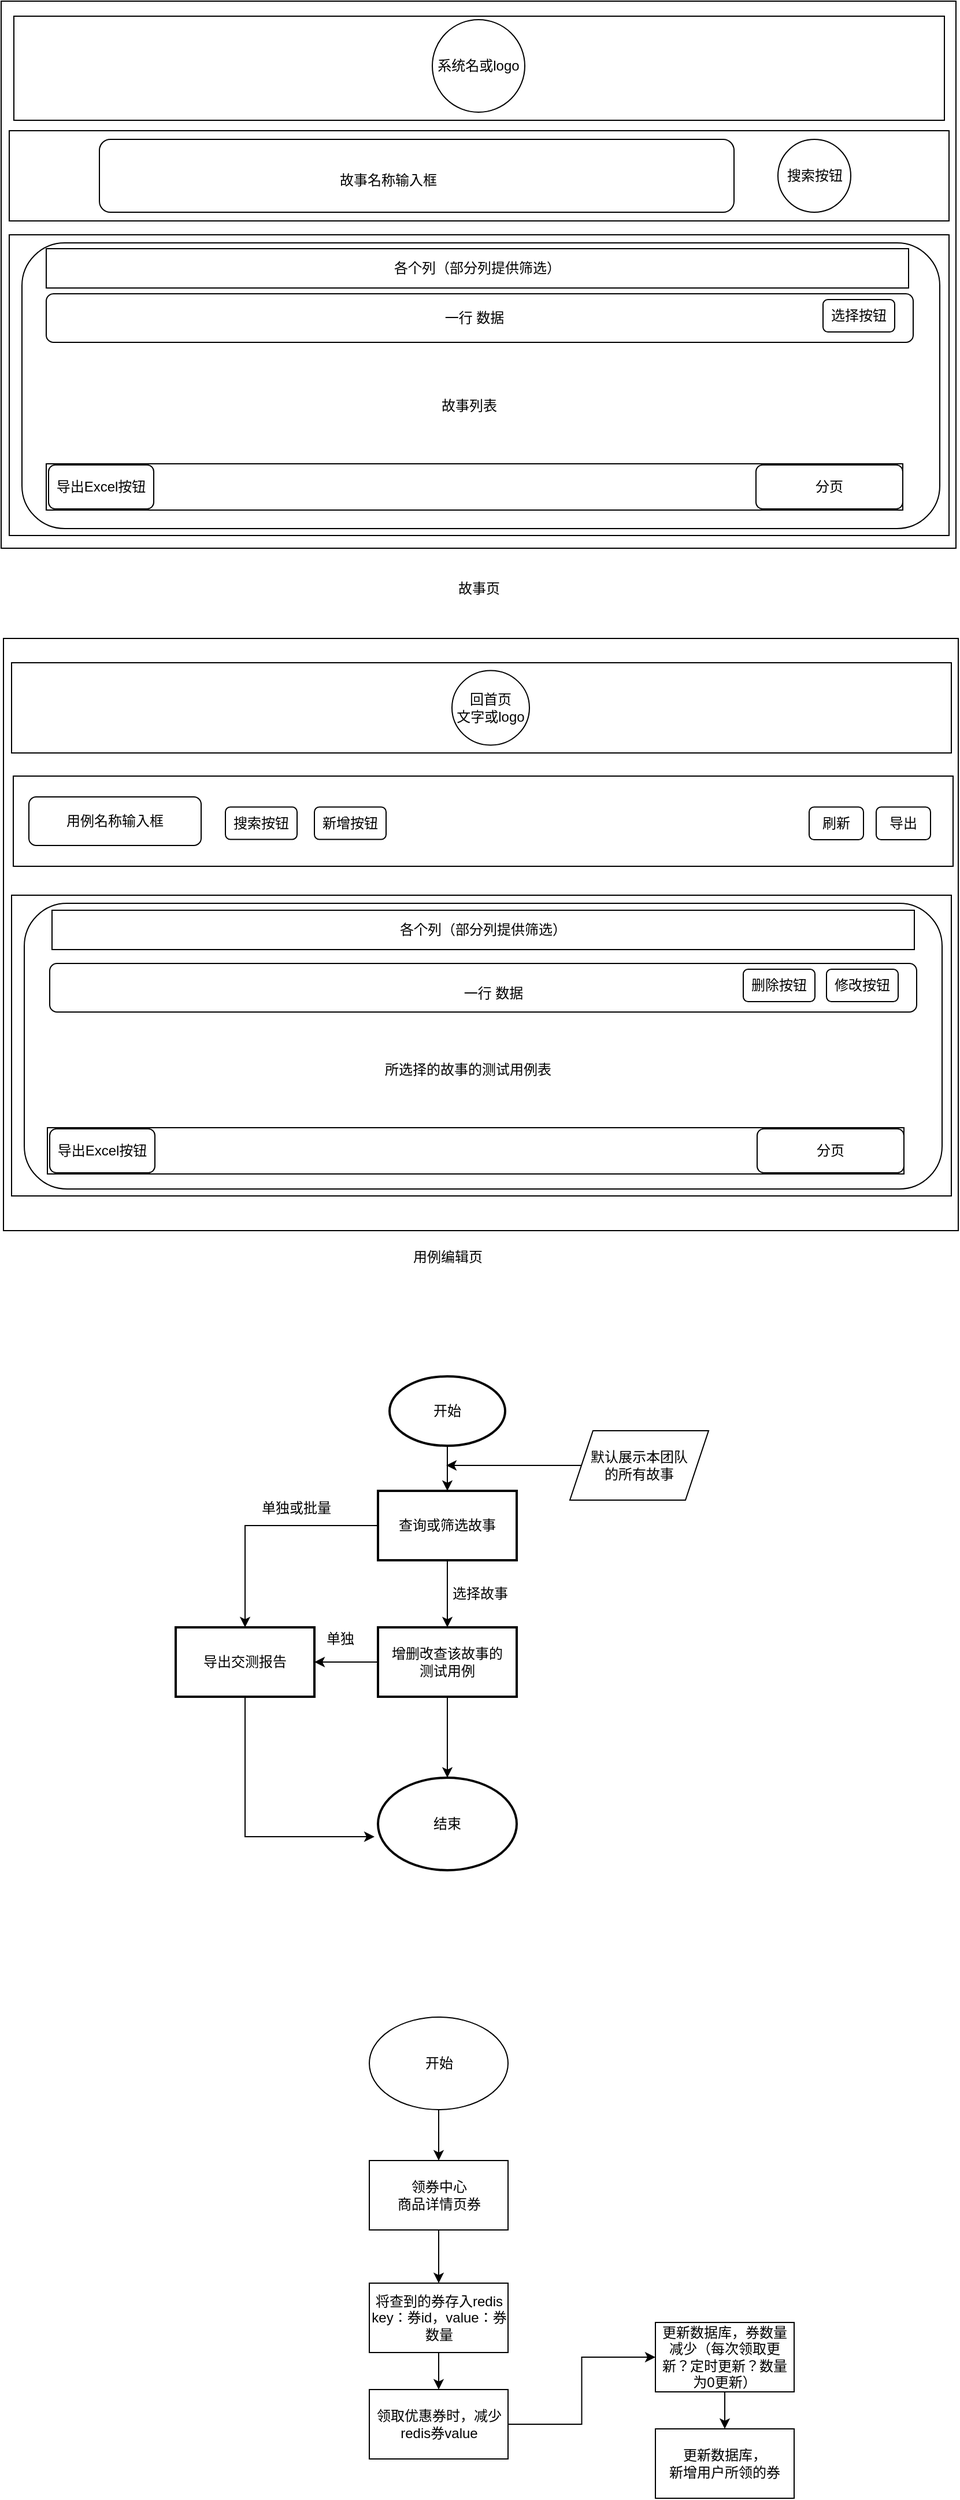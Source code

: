 <mxfile version="13.8.8" type="github">
  <diagram id="KSNdyoD9CJhGDInZiR0q" name="Page-1">
    <mxGraphModel dx="1865" dy="580" grid="0" gridSize="10" guides="1" tooltips="1" connect="1" arrows="1" fold="1" page="1" pageScale="1" pageWidth="827" pageHeight="1169" math="0" shadow="0">
      <root>
        <mxCell id="0" />
        <mxCell id="1" parent="0" />
        <mxCell id="_sOLBBAnQOJj8jyo4fsQ-3" value="" style="rounded=0;whiteSpace=wrap;html=1;" parent="1" vertex="1">
          <mxGeometry x="-1" y="43" width="826" height="473" as="geometry" />
        </mxCell>
        <mxCell id="_sOLBBAnQOJj8jyo4fsQ-4" value="" style="rounded=0;whiteSpace=wrap;html=1;" parent="1" vertex="1">
          <mxGeometry x="6" y="155" width="813" height="78" as="geometry" />
        </mxCell>
        <mxCell id="_sOLBBAnQOJj8jyo4fsQ-5" value="" style="rounded=1;whiteSpace=wrap;html=1;" parent="1" vertex="1">
          <mxGeometry x="84" y="162.5" width="549" height="63" as="geometry" />
        </mxCell>
        <mxCell id="_sOLBBAnQOJj8jyo4fsQ-6" value="" style="ellipse;whiteSpace=wrap;html=1;aspect=fixed;" parent="1" vertex="1">
          <mxGeometry x="671" y="162.5" width="63" height="63" as="geometry" />
        </mxCell>
        <mxCell id="_sOLBBAnQOJj8jyo4fsQ-7" value="" style="rounded=0;whiteSpace=wrap;html=1;" parent="1" vertex="1">
          <mxGeometry x="6" y="245" width="813" height="260" as="geometry" />
        </mxCell>
        <mxCell id="_sOLBBAnQOJj8jyo4fsQ-8" value="" style="rounded=1;whiteSpace=wrap;html=1;" parent="1" vertex="1">
          <mxGeometry x="17" y="252" width="794" height="247" as="geometry" />
        </mxCell>
        <mxCell id="JLEJkPaVuerRpg4LAD68-1" value="故事名称输入框" style="text;html=1;strokeColor=none;fillColor=none;align=center;verticalAlign=middle;whiteSpace=wrap;rounded=0;" parent="1" vertex="1">
          <mxGeometry x="134.5" y="179" width="398" height="38" as="geometry" />
        </mxCell>
        <mxCell id="JLEJkPaVuerRpg4LAD68-2" value="搜索按钮" style="text;html=1;strokeColor=none;fillColor=none;align=center;verticalAlign=middle;whiteSpace=wrap;rounded=0;" parent="1" vertex="1">
          <mxGeometry x="676.5" y="182.5" width="52" height="23" as="geometry" />
        </mxCell>
        <mxCell id="JLEJkPaVuerRpg4LAD68-3" value="故事列表" style="text;html=1;strokeColor=none;fillColor=none;align=center;verticalAlign=middle;whiteSpace=wrap;rounded=0;" parent="1" vertex="1">
          <mxGeometry x="215" y="362" width="378" height="62" as="geometry" />
        </mxCell>
        <mxCell id="JLEJkPaVuerRpg4LAD68-4" value="" style="rounded=0;whiteSpace=wrap;html=1;" parent="1" vertex="1">
          <mxGeometry x="1" y="594" width="826" height="512" as="geometry" />
        </mxCell>
        <mxCell id="JLEJkPaVuerRpg4LAD68-5" value="" style="rounded=0;whiteSpace=wrap;html=1;" parent="1" vertex="1">
          <mxGeometry x="8" y="615" width="813" height="78" as="geometry" />
        </mxCell>
        <mxCell id="JLEJkPaVuerRpg4LAD68-8" value="" style="rounded=0;whiteSpace=wrap;html=1;" parent="1" vertex="1">
          <mxGeometry x="8" y="816" width="813" height="260" as="geometry" />
        </mxCell>
        <mxCell id="JLEJkPaVuerRpg4LAD68-9" value="" style="rounded=1;whiteSpace=wrap;html=1;" parent="1" vertex="1">
          <mxGeometry x="19" y="823" width="794" height="247" as="geometry" />
        </mxCell>
        <mxCell id="JLEJkPaVuerRpg4LAD68-12" value="所选择的故事的测试用例表" style="text;html=1;strokeColor=none;fillColor=none;align=center;verticalAlign=middle;whiteSpace=wrap;rounded=0;" parent="1" vertex="1">
          <mxGeometry x="236" y="933" width="334" height="68" as="geometry" />
        </mxCell>
        <mxCell id="JLEJkPaVuerRpg4LAD68-16" value="各个列（部分列提供筛选）" style="rounded=0;whiteSpace=wrap;html=1;" parent="1" vertex="1">
          <mxGeometry x="38" y="257" width="746" height="34" as="geometry" />
        </mxCell>
        <mxCell id="JLEJkPaVuerRpg4LAD68-18" value="" style="rounded=1;whiteSpace=wrap;html=1;" parent="1" vertex="1">
          <mxGeometry x="38" y="296" width="750" height="42" as="geometry" />
        </mxCell>
        <mxCell id="JLEJkPaVuerRpg4LAD68-17" value="选择按钮" style="rounded=1;whiteSpace=wrap;html=1;" parent="1" vertex="1">
          <mxGeometry x="710" y="301" width="62" height="28" as="geometry" />
        </mxCell>
        <mxCell id="JLEJkPaVuerRpg4LAD68-19" value="一行 数据" style="text;html=1;strokeColor=none;fillColor=none;align=center;verticalAlign=middle;whiteSpace=wrap;rounded=0;" parent="1" vertex="1">
          <mxGeometry x="269" y="303.25" width="279" height="27.5" as="geometry" />
        </mxCell>
        <mxCell id="JLEJkPaVuerRpg4LAD68-20" value="各个列（部分列提供筛选）" style="rounded=0;whiteSpace=wrap;html=1;" parent="1" vertex="1">
          <mxGeometry x="43" y="829" width="746" height="34" as="geometry" />
        </mxCell>
        <mxCell id="JLEJkPaVuerRpg4LAD68-21" value="" style="rounded=1;whiteSpace=wrap;html=1;" parent="1" vertex="1">
          <mxGeometry x="41" y="875" width="750" height="42" as="geometry" />
        </mxCell>
        <mxCell id="JLEJkPaVuerRpg4LAD68-22" value="修改按钮" style="rounded=1;whiteSpace=wrap;html=1;" parent="1" vertex="1">
          <mxGeometry x="713" y="880" width="62" height="28" as="geometry" />
        </mxCell>
        <mxCell id="JLEJkPaVuerRpg4LAD68-23" value="一行 数据" style="text;html=1;strokeColor=none;fillColor=none;align=center;verticalAlign=middle;whiteSpace=wrap;rounded=0;" parent="1" vertex="1">
          <mxGeometry x="295" y="890" width="260" height="22.5" as="geometry" />
        </mxCell>
        <mxCell id="JLEJkPaVuerRpg4LAD68-24" value="删除按钮" style="rounded=1;whiteSpace=wrap;html=1;" parent="1" vertex="1">
          <mxGeometry x="641" y="880" width="62" height="28" as="geometry" />
        </mxCell>
        <mxCell id="JLEJkPaVuerRpg4LAD68-26" value="" style="rounded=0;whiteSpace=wrap;html=1;" parent="1" vertex="1">
          <mxGeometry x="38" y="443" width="741" height="40" as="geometry" />
        </mxCell>
        <mxCell id="JLEJkPaVuerRpg4LAD68-27" value="导出Excel按钮" style="rounded=1;whiteSpace=wrap;html=1;" parent="1" vertex="1">
          <mxGeometry x="40" y="444" width="91" height="38" as="geometry" />
        </mxCell>
        <mxCell id="JLEJkPaVuerRpg4LAD68-28" value="分页" style="rounded=1;whiteSpace=wrap;html=1;" parent="1" vertex="1">
          <mxGeometry x="652" y="444" width="127" height="38" as="geometry" />
        </mxCell>
        <mxCell id="JLEJkPaVuerRpg4LAD68-29" value="" style="rounded=0;whiteSpace=wrap;html=1;" parent="1" vertex="1">
          <mxGeometry x="39" y="1017" width="741" height="40" as="geometry" />
        </mxCell>
        <mxCell id="JLEJkPaVuerRpg4LAD68-30" value="导出Excel按钮" style="rounded=1;whiteSpace=wrap;html=1;" parent="1" vertex="1">
          <mxGeometry x="41" y="1018" width="91" height="38" as="geometry" />
        </mxCell>
        <mxCell id="JLEJkPaVuerRpg4LAD68-31" value="分页" style="rounded=1;whiteSpace=wrap;html=1;" parent="1" vertex="1">
          <mxGeometry x="653" y="1018" width="127" height="38" as="geometry" />
        </mxCell>
        <mxCell id="JLEJkPaVuerRpg4LAD68-32" value="故事页" style="text;html=1;strokeColor=none;fillColor=none;align=center;verticalAlign=middle;whiteSpace=wrap;rounded=0;" parent="1" vertex="1">
          <mxGeometry x="359.5" y="536" width="105" height="30" as="geometry" />
        </mxCell>
        <mxCell id="JLEJkPaVuerRpg4LAD68-33" value="用例编辑页" style="text;html=1;strokeColor=none;fillColor=none;align=center;verticalAlign=middle;whiteSpace=wrap;rounded=0;" parent="1" vertex="1">
          <mxGeometry x="332.5" y="1114" width="105" height="30" as="geometry" />
        </mxCell>
        <mxCell id="JLEJkPaVuerRpg4LAD68-35" value="回首页&lt;br&gt;文字或logo" style="ellipse;whiteSpace=wrap;html=1;" parent="1" vertex="1">
          <mxGeometry x="389" y="621.75" width="67" height="64.5" as="geometry" />
        </mxCell>
        <mxCell id="YX3qU0leFFpuXJ6eF5CN-3" value="" style="edgeStyle=orthogonalEdgeStyle;rounded=0;orthogonalLoop=1;jettySize=auto;html=1;" parent="1" source="YX3qU0leFFpuXJ6eF5CN-1" target="YX3qU0leFFpuXJ6eF5CN-2" edge="1">
          <mxGeometry relative="1" as="geometry" />
        </mxCell>
        <mxCell id="YX3qU0leFFpuXJ6eF5CN-1" value="开始" style="strokeWidth=2;html=1;shape=mxgraph.flowchart.start_1;whiteSpace=wrap;" parent="1" vertex="1">
          <mxGeometry x="335" y="1232" width="100" height="60" as="geometry" />
        </mxCell>
        <mxCell id="YX3qU0leFFpuXJ6eF5CN-5" value="" style="edgeStyle=orthogonalEdgeStyle;rounded=0;orthogonalLoop=1;jettySize=auto;html=1;" parent="1" source="YX3qU0leFFpuXJ6eF5CN-2" target="YX3qU0leFFpuXJ6eF5CN-4" edge="1">
          <mxGeometry relative="1" as="geometry" />
        </mxCell>
        <mxCell id="YX3qU0leFFpuXJ6eF5CN-12" value="" style="edgeStyle=orthogonalEdgeStyle;rounded=0;orthogonalLoop=1;jettySize=auto;html=1;" parent="1" source="YX3qU0leFFpuXJ6eF5CN-2" target="YX3qU0leFFpuXJ6eF5CN-11" edge="1">
          <mxGeometry relative="1" as="geometry" />
        </mxCell>
        <mxCell id="YX3qU0leFFpuXJ6eF5CN-2" value="查询或筛选故事" style="whiteSpace=wrap;html=1;strokeWidth=2;" parent="1" vertex="1">
          <mxGeometry x="325" y="1331" width="120" height="60" as="geometry" />
        </mxCell>
        <mxCell id="YX3qU0leFFpuXJ6eF5CN-8" value="" style="edgeStyle=orthogonalEdgeStyle;rounded=0;orthogonalLoop=1;jettySize=auto;html=1;" parent="1" source="YX3qU0leFFpuXJ6eF5CN-4" target="YX3qU0leFFpuXJ6eF5CN-7" edge="1">
          <mxGeometry relative="1" as="geometry" />
        </mxCell>
        <mxCell id="YX3qU0leFFpuXJ6eF5CN-15" style="edgeStyle=orthogonalEdgeStyle;rounded=0;orthogonalLoop=1;jettySize=auto;html=1;exitX=0;exitY=0.5;exitDx=0;exitDy=0;" parent="1" source="YX3qU0leFFpuXJ6eF5CN-4" target="YX3qU0leFFpuXJ6eF5CN-11" edge="1">
          <mxGeometry relative="1" as="geometry" />
        </mxCell>
        <mxCell id="YX3qU0leFFpuXJ6eF5CN-4" value="增删改查该故事的&lt;br&gt;测试用例" style="whiteSpace=wrap;html=1;strokeWidth=2;" parent="1" vertex="1">
          <mxGeometry x="325" y="1449" width="120" height="60" as="geometry" />
        </mxCell>
        <mxCell id="YX3qU0leFFpuXJ6eF5CN-6" value="选择故事" style="text;html=1;align=center;verticalAlign=middle;resizable=0;points=[];autosize=1;" parent="1" vertex="1">
          <mxGeometry x="384" y="1411" width="58" height="18" as="geometry" />
        </mxCell>
        <mxCell id="YX3qU0leFFpuXJ6eF5CN-7" value="结束" style="ellipse;whiteSpace=wrap;html=1;strokeWidth=2;" parent="1" vertex="1">
          <mxGeometry x="325" y="1579" width="120" height="80" as="geometry" />
        </mxCell>
        <mxCell id="YX3qU0leFFpuXJ6eF5CN-10" style="edgeStyle=orthogonalEdgeStyle;rounded=0;orthogonalLoop=1;jettySize=auto;html=1;" parent="1" source="YX3qU0leFFpuXJ6eF5CN-9" edge="1">
          <mxGeometry relative="1" as="geometry">
            <mxPoint x="384" y="1309" as="targetPoint" />
          </mxGeometry>
        </mxCell>
        <mxCell id="YX3qU0leFFpuXJ6eF5CN-9" value="默认展示本团队&lt;br&gt;的所有故事" style="shape=parallelogram;perimeter=parallelogramPerimeter;whiteSpace=wrap;html=1;fixedSize=1;" parent="1" vertex="1">
          <mxGeometry x="491" y="1279" width="120" height="60" as="geometry" />
        </mxCell>
        <mxCell id="YX3qU0leFFpuXJ6eF5CN-13" style="edgeStyle=orthogonalEdgeStyle;rounded=0;orthogonalLoop=1;jettySize=auto;html=1;entryX=-0.025;entryY=0.638;entryDx=0;entryDy=0;entryPerimeter=0;" parent="1" source="YX3qU0leFFpuXJ6eF5CN-11" target="YX3qU0leFFpuXJ6eF5CN-7" edge="1">
          <mxGeometry relative="1" as="geometry">
            <Array as="points">
              <mxPoint x="210" y="1630" />
            </Array>
          </mxGeometry>
        </mxCell>
        <mxCell id="YX3qU0leFFpuXJ6eF5CN-11" value="导出交测报告" style="whiteSpace=wrap;html=1;strokeWidth=2;" parent="1" vertex="1">
          <mxGeometry x="150" y="1449" width="120" height="60" as="geometry" />
        </mxCell>
        <mxCell id="YX3qU0leFFpuXJ6eF5CN-14" value="单独或批量" style="text;html=1;align=center;verticalAlign=middle;resizable=0;points=[];autosize=1;" parent="1" vertex="1">
          <mxGeometry x="219" y="1337" width="70" height="18" as="geometry" />
        </mxCell>
        <mxCell id="YX3qU0leFFpuXJ6eF5CN-16" value="单独" style="text;html=1;align=center;verticalAlign=middle;resizable=0;points=[];autosize=1;" parent="1" vertex="1">
          <mxGeometry x="275" y="1450" width="34" height="18" as="geometry" />
        </mxCell>
        <mxCell id="YX3qU0leFFpuXJ6eF5CN-22" value="" style="rounded=0;whiteSpace=wrap;html=1;" parent="1" vertex="1">
          <mxGeometry x="9.5" y="713" width="813" height="78" as="geometry" />
        </mxCell>
        <mxCell id="JLEJkPaVuerRpg4LAD68-25" value="新增按钮" style="rounded=1;whiteSpace=wrap;html=1;" parent="1" vertex="1">
          <mxGeometry x="270" y="739.75" width="62" height="28" as="geometry" />
        </mxCell>
        <mxCell id="YX3qU0leFFpuXJ6eF5CN-17" value="&lt;span&gt;用例名称输入框&lt;/span&gt;" style="rounded=1;whiteSpace=wrap;html=1;" parent="1" vertex="1">
          <mxGeometry x="23" y="731" width="149" height="42" as="geometry" />
        </mxCell>
        <mxCell id="YX3qU0leFFpuXJ6eF5CN-21" value="搜索按钮" style="rounded=1;whiteSpace=wrap;html=1;" parent="1" vertex="1">
          <mxGeometry x="193" y="739.75" width="62" height="28" as="geometry" />
        </mxCell>
        <mxCell id="YX3qU0leFFpuXJ6eF5CN-23" value="刷新" style="rounded=1;whiteSpace=wrap;html=1;" parent="1" vertex="1">
          <mxGeometry x="698" y="739.75" width="47" height="28.25" as="geometry" />
        </mxCell>
        <mxCell id="YX3qU0leFFpuXJ6eF5CN-24" value="导出" style="rounded=1;whiteSpace=wrap;html=1;" parent="1" vertex="1">
          <mxGeometry x="756" y="739.75" width="47" height="28.25" as="geometry" />
        </mxCell>
        <mxCell id="YX3qU0leFFpuXJ6eF5CN-25" value="" style="rounded=0;whiteSpace=wrap;html=1;" parent="1" vertex="1">
          <mxGeometry x="10" y="56" width="805" height="90" as="geometry" />
        </mxCell>
        <mxCell id="YX3qU0leFFpuXJ6eF5CN-26" value="系统名或logo" style="ellipse;whiteSpace=wrap;html=1;aspect=fixed;" parent="1" vertex="1">
          <mxGeometry x="372" y="59" width="80" height="80" as="geometry" />
        </mxCell>
        <mxCell id="UI3xlo41E1vAgQtrCpqP-3" value="" style="edgeStyle=orthogonalEdgeStyle;rounded=0;orthogonalLoop=1;jettySize=auto;html=1;" edge="1" parent="1" source="UI3xlo41E1vAgQtrCpqP-1" target="UI3xlo41E1vAgQtrCpqP-2">
          <mxGeometry relative="1" as="geometry" />
        </mxCell>
        <mxCell id="UI3xlo41E1vAgQtrCpqP-1" value="开始" style="ellipse;whiteSpace=wrap;html=1;" vertex="1" parent="1">
          <mxGeometry x="317.5" y="1786" width="120" height="80" as="geometry" />
        </mxCell>
        <mxCell id="UI3xlo41E1vAgQtrCpqP-5" value="" style="edgeStyle=orthogonalEdgeStyle;rounded=0;orthogonalLoop=1;jettySize=auto;html=1;" edge="1" parent="1" source="UI3xlo41E1vAgQtrCpqP-2" target="UI3xlo41E1vAgQtrCpqP-4">
          <mxGeometry relative="1" as="geometry" />
        </mxCell>
        <mxCell id="UI3xlo41E1vAgQtrCpqP-2" value="领券中心&lt;br&gt;商品详情页券" style="whiteSpace=wrap;html=1;" vertex="1" parent="1">
          <mxGeometry x="317.5" y="1910" width="120" height="60" as="geometry" />
        </mxCell>
        <mxCell id="UI3xlo41E1vAgQtrCpqP-7" value="" style="edgeStyle=orthogonalEdgeStyle;rounded=0;orthogonalLoop=1;jettySize=auto;html=1;" edge="1" parent="1" source="UI3xlo41E1vAgQtrCpqP-4" target="UI3xlo41E1vAgQtrCpqP-6">
          <mxGeometry relative="1" as="geometry" />
        </mxCell>
        <mxCell id="UI3xlo41E1vAgQtrCpqP-4" value="将查到的券存入redis&lt;br&gt;key：券id，value：券数量" style="whiteSpace=wrap;html=1;" vertex="1" parent="1">
          <mxGeometry x="317.5" y="2016" width="120" height="60" as="geometry" />
        </mxCell>
        <mxCell id="UI3xlo41E1vAgQtrCpqP-9" value="" style="edgeStyle=orthogonalEdgeStyle;rounded=0;orthogonalLoop=1;jettySize=auto;html=1;" edge="1" parent="1" source="UI3xlo41E1vAgQtrCpqP-6" target="UI3xlo41E1vAgQtrCpqP-8">
          <mxGeometry relative="1" as="geometry" />
        </mxCell>
        <mxCell id="UI3xlo41E1vAgQtrCpqP-6" value="领取优惠券时，减少redis券value&lt;br&gt;" style="whiteSpace=wrap;html=1;" vertex="1" parent="1">
          <mxGeometry x="317.5" y="2108" width="120" height="60" as="geometry" />
        </mxCell>
        <mxCell id="UI3xlo41E1vAgQtrCpqP-12" value="" style="edgeStyle=orthogonalEdgeStyle;rounded=0;orthogonalLoop=1;jettySize=auto;html=1;" edge="1" parent="1" source="UI3xlo41E1vAgQtrCpqP-8" target="UI3xlo41E1vAgQtrCpqP-11">
          <mxGeometry relative="1" as="geometry" />
        </mxCell>
        <mxCell id="UI3xlo41E1vAgQtrCpqP-8" value="更新数据库，券数量减少（每次领取更新？定时更新？数量为0更新）" style="whiteSpace=wrap;html=1;" vertex="1" parent="1">
          <mxGeometry x="565" y="2050" width="120" height="60" as="geometry" />
        </mxCell>
        <mxCell id="UI3xlo41E1vAgQtrCpqP-11" value="更新数据库，&lt;br&gt;新增用户所领的券" style="whiteSpace=wrap;html=1;" vertex="1" parent="1">
          <mxGeometry x="565" y="2142" width="120" height="60" as="geometry" />
        </mxCell>
      </root>
    </mxGraphModel>
  </diagram>
</mxfile>
